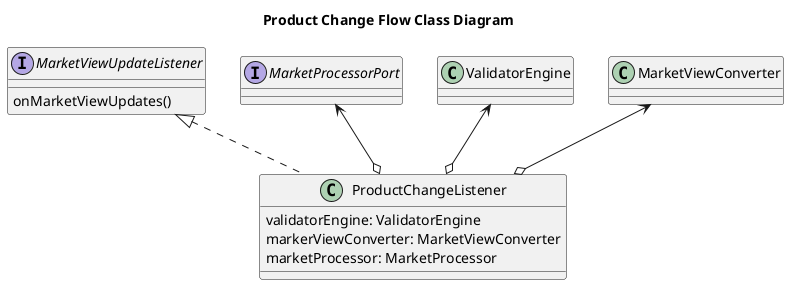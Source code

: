 @startuml

title Product Change Flow Class Diagram

class ProductChangeListener{
validatorEngine: ValidatorEngine
markerViewConverter: MarketViewConverter
marketProcessor: MarketProcessor
}


interface MarketViewUpdateListener{
onMarketViewUpdates()
}

interface MarketProcessorPort{
}


MarketViewUpdateListener <|.. ProductChangeListener
ValidatorEngine <--o ProductChangeListener
MarketViewConverter <--o ProductChangeListener
MarketProcessorPort <--o ProductChangeListener

@enduml